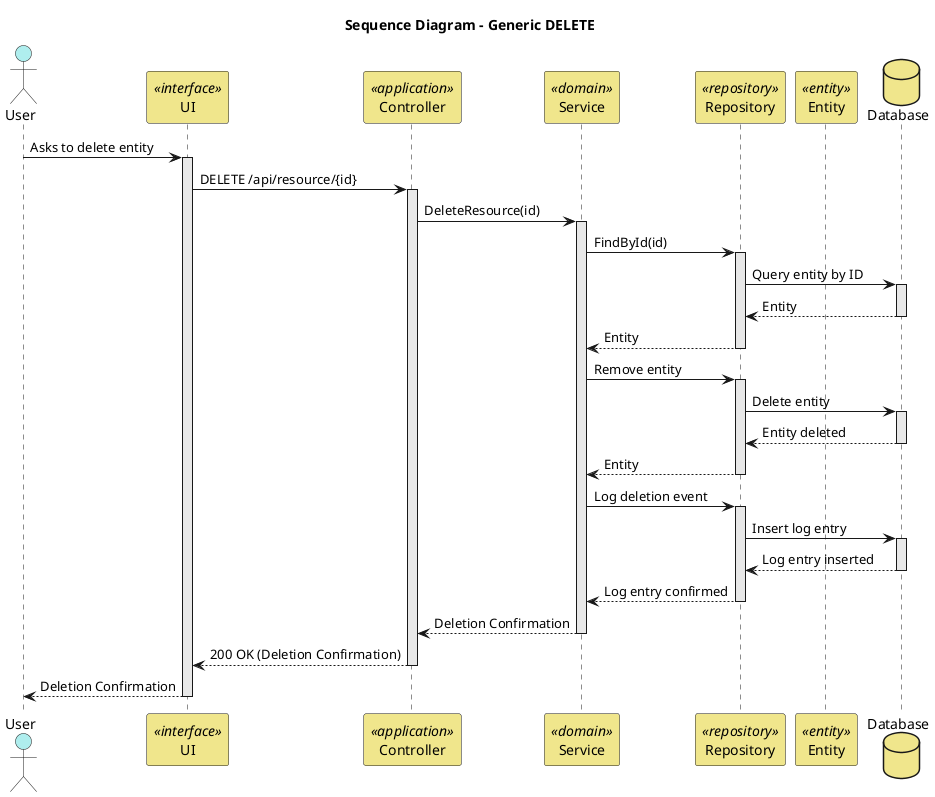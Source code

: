 ﻿@startuml
title  Sequence Diagram - Generic DELETE 

actor "User" as user #AFEEEE 
participant "UI" as ui <<interface>>#F0E68C 
participant "Controller" as controller <<application>> #F0E68C 
participant "Service" as service <<domain>> #F0E68C 
participant "Repository" as repo <<repository>> #F0E68C 
participant "Entity" as entity <<entity>> #F0E68C 
database "Database" as db #F0E68C 

user -> ui : Asks to delete entity
activate ui #E8E8E8

ui -> controller: DELETE /api/resource/{id}
activate controller #E8E8E8

controller -> service: DeleteResource(id)
activate service #E8E8E8

service -> repo: FindById(id)
activate repo #E8E8E8

repo -> db: Query entity by ID
activate db #E8E8E8

db --> repo: Entity
deactivate db 

repo --> service: Entity
deactivate repo

service -> repo: Remove entity
activate repo #E8E8E8

repo -> db: Delete entity
activate db #E8E8E8

db --> repo: Entity deleted
deactivate db

repo --> service: Entity
deactivate repo

service -> repo: Log deletion event
activate repo #E8E8E8

repo -> db: Insert log entry
activate db #E8E8E8

db --> repo: Log entry inserted
deactivate db

repo --> service: Log entry confirmed
deactivate repo

service --> controller: Deletion Confirmation
deactivate service

controller --> ui: 200 OK (Deletion Confirmation)
deactivate controller

ui --> user: Deletion Confirmation
deactivate ui

@enduml